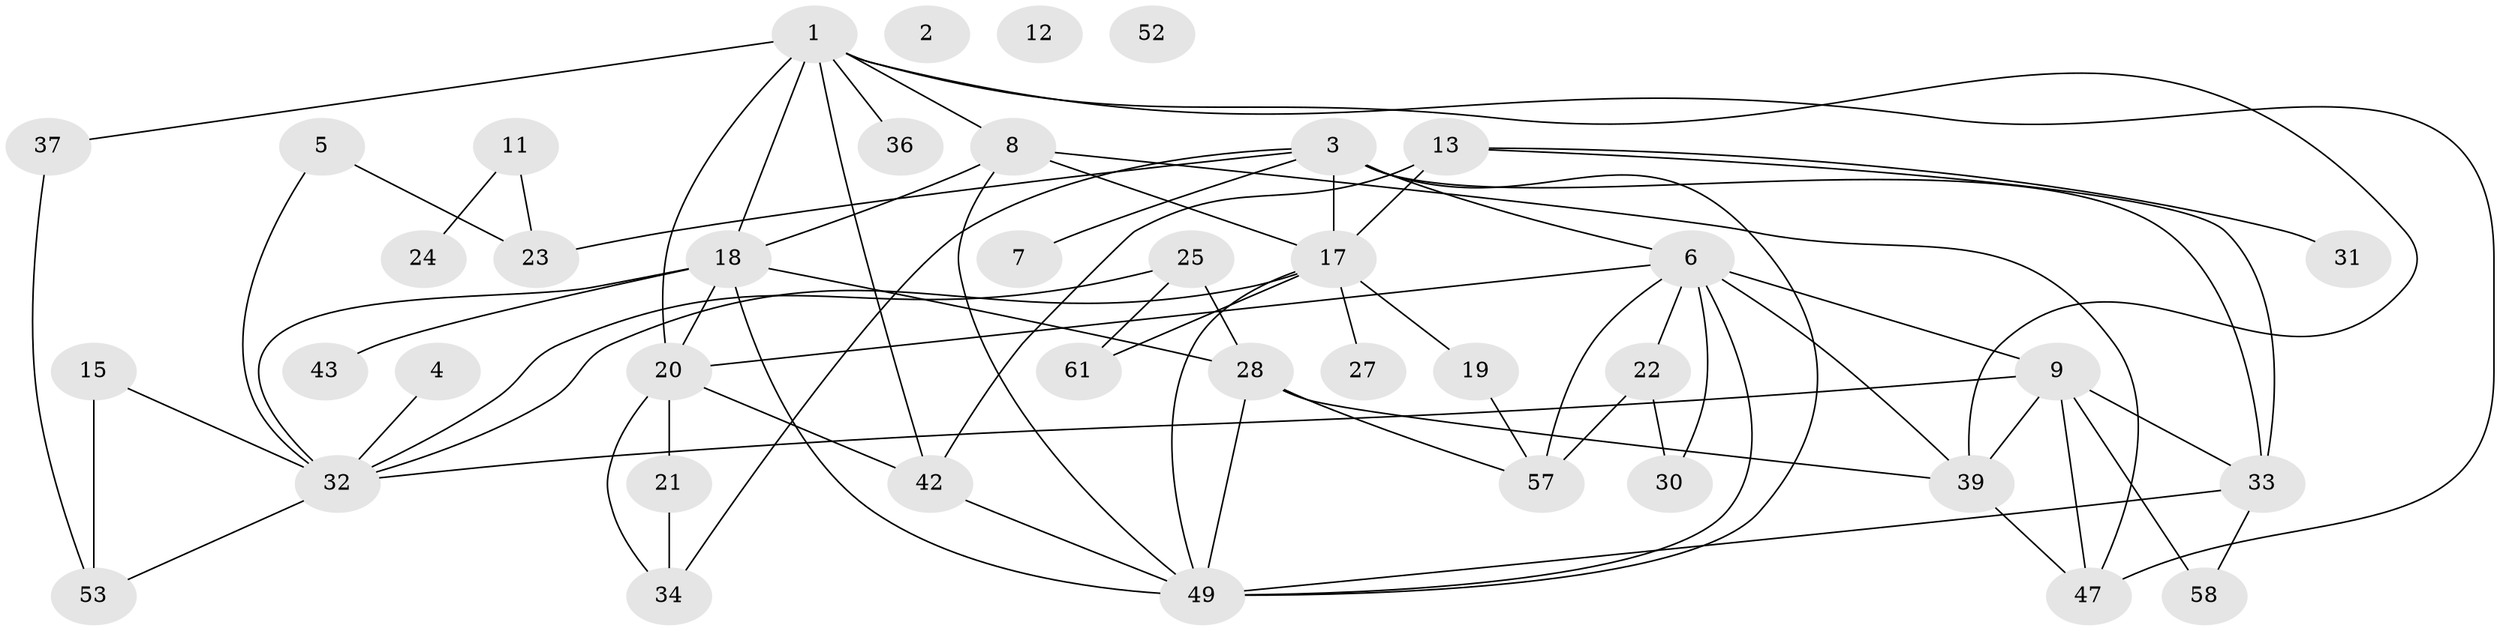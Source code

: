 // original degree distribution, {6: 0.12698412698412698, 0: 0.047619047619047616, 1: 0.14285714285714285, 2: 0.2857142857142857, 4: 0.12698412698412698, 3: 0.14285714285714285, 5: 0.1111111111111111, 7: 0.015873015873015872}
// Generated by graph-tools (version 1.1) at 2025/41/03/06/25 10:41:25]
// undirected, 41 vertices, 71 edges
graph export_dot {
graph [start="1"]
  node [color=gray90,style=filled];
  1 [super="+14"];
  2;
  3 [super="+41"];
  4 [super="+50"];
  5 [super="+29"];
  6 [super="+16"];
  7 [super="+10"];
  8 [super="+62"];
  9 [super="+38"];
  11;
  12;
  13 [super="+40"];
  15;
  17 [super="+56"];
  18 [super="+48"];
  19 [super="+59"];
  20 [super="+26"];
  21 [super="+46"];
  22 [super="+54"];
  23 [super="+51"];
  24;
  25 [super="+60"];
  27;
  28 [super="+35"];
  30;
  31;
  32 [super="+44"];
  33 [super="+55"];
  34;
  36;
  37;
  39 [super="+45"];
  42;
  43;
  47;
  49 [super="+63"];
  52;
  53;
  57;
  58;
  61;
  1 -- 8;
  1 -- 18 [weight=2];
  1 -- 20;
  1 -- 42;
  1 -- 36;
  1 -- 37;
  1 -- 39;
  1 -- 47;
  3 -- 6;
  3 -- 7;
  3 -- 34;
  3 -- 49;
  3 -- 17 [weight=2];
  3 -- 23;
  3 -- 33;
  4 -- 32;
  5 -- 32;
  5 -- 23;
  6 -- 39;
  6 -- 49;
  6 -- 9;
  6 -- 30;
  6 -- 57;
  6 -- 20;
  6 -- 22;
  8 -- 47;
  8 -- 49;
  8 -- 17;
  8 -- 18;
  9 -- 32;
  9 -- 47;
  9 -- 58;
  9 -- 39;
  9 -- 33;
  11 -- 23;
  11 -- 24;
  13 -- 17 [weight=2];
  13 -- 42;
  13 -- 31;
  13 -- 33;
  15 -- 32;
  15 -- 53;
  17 -- 27;
  17 -- 61;
  17 -- 32;
  17 -- 49;
  17 -- 19 [weight=2];
  18 -- 43;
  18 -- 32;
  18 -- 49;
  18 -- 20;
  18 -- 28;
  19 -- 57;
  20 -- 21;
  20 -- 34;
  20 -- 42;
  21 -- 34;
  22 -- 30;
  22 -- 57;
  25 -- 61;
  25 -- 32;
  25 -- 28;
  28 -- 49;
  28 -- 39;
  28 -- 57;
  32 -- 53;
  33 -- 58;
  33 -- 49;
  37 -- 53;
  39 -- 47;
  42 -- 49;
}
